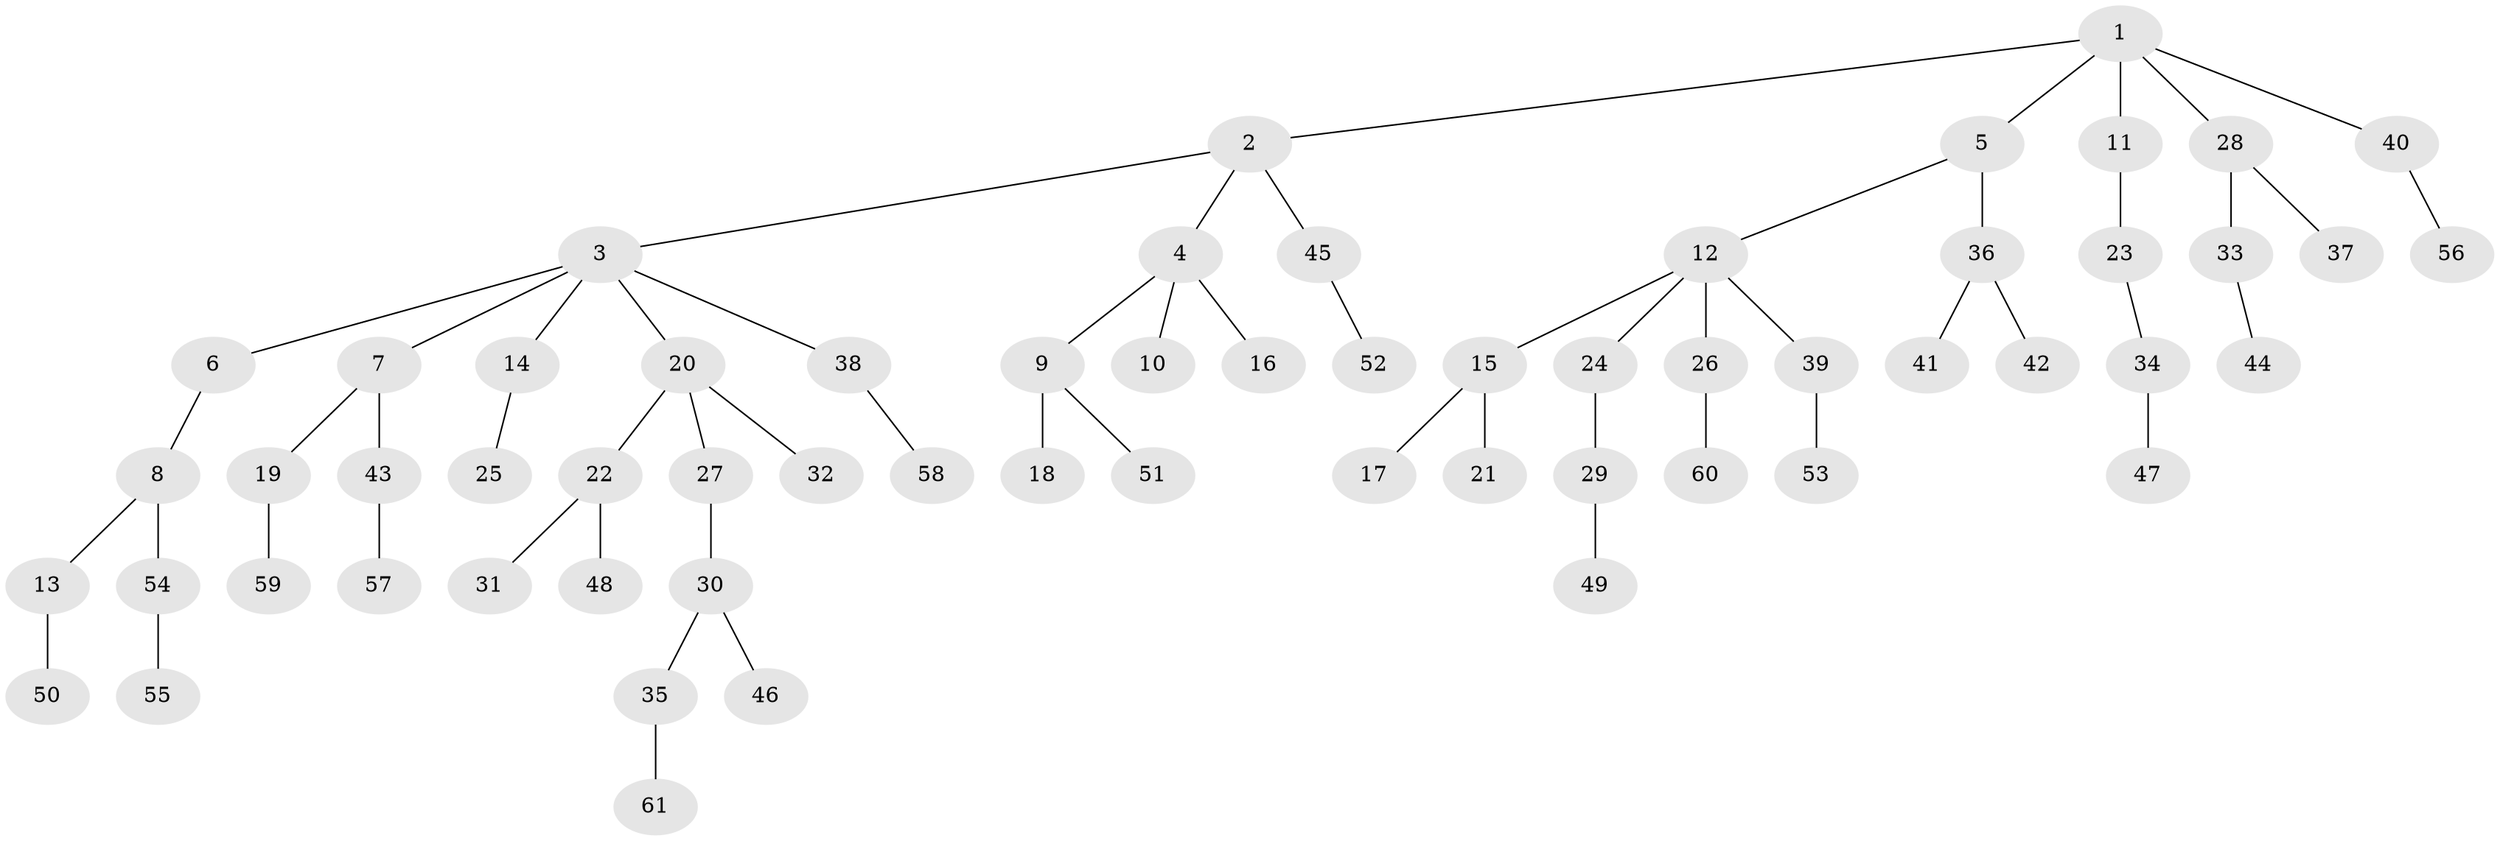 // Generated by graph-tools (version 1.1) at 2025/36/03/09/25 02:36:28]
// undirected, 61 vertices, 60 edges
graph export_dot {
graph [start="1"]
  node [color=gray90,style=filled];
  1;
  2;
  3;
  4;
  5;
  6;
  7;
  8;
  9;
  10;
  11;
  12;
  13;
  14;
  15;
  16;
  17;
  18;
  19;
  20;
  21;
  22;
  23;
  24;
  25;
  26;
  27;
  28;
  29;
  30;
  31;
  32;
  33;
  34;
  35;
  36;
  37;
  38;
  39;
  40;
  41;
  42;
  43;
  44;
  45;
  46;
  47;
  48;
  49;
  50;
  51;
  52;
  53;
  54;
  55;
  56;
  57;
  58;
  59;
  60;
  61;
  1 -- 2;
  1 -- 5;
  1 -- 11;
  1 -- 28;
  1 -- 40;
  2 -- 3;
  2 -- 4;
  2 -- 45;
  3 -- 6;
  3 -- 7;
  3 -- 14;
  3 -- 20;
  3 -- 38;
  4 -- 9;
  4 -- 10;
  4 -- 16;
  5 -- 12;
  5 -- 36;
  6 -- 8;
  7 -- 19;
  7 -- 43;
  8 -- 13;
  8 -- 54;
  9 -- 18;
  9 -- 51;
  11 -- 23;
  12 -- 15;
  12 -- 24;
  12 -- 26;
  12 -- 39;
  13 -- 50;
  14 -- 25;
  15 -- 17;
  15 -- 21;
  19 -- 59;
  20 -- 22;
  20 -- 27;
  20 -- 32;
  22 -- 31;
  22 -- 48;
  23 -- 34;
  24 -- 29;
  26 -- 60;
  27 -- 30;
  28 -- 33;
  28 -- 37;
  29 -- 49;
  30 -- 35;
  30 -- 46;
  33 -- 44;
  34 -- 47;
  35 -- 61;
  36 -- 41;
  36 -- 42;
  38 -- 58;
  39 -- 53;
  40 -- 56;
  43 -- 57;
  45 -- 52;
  54 -- 55;
}
